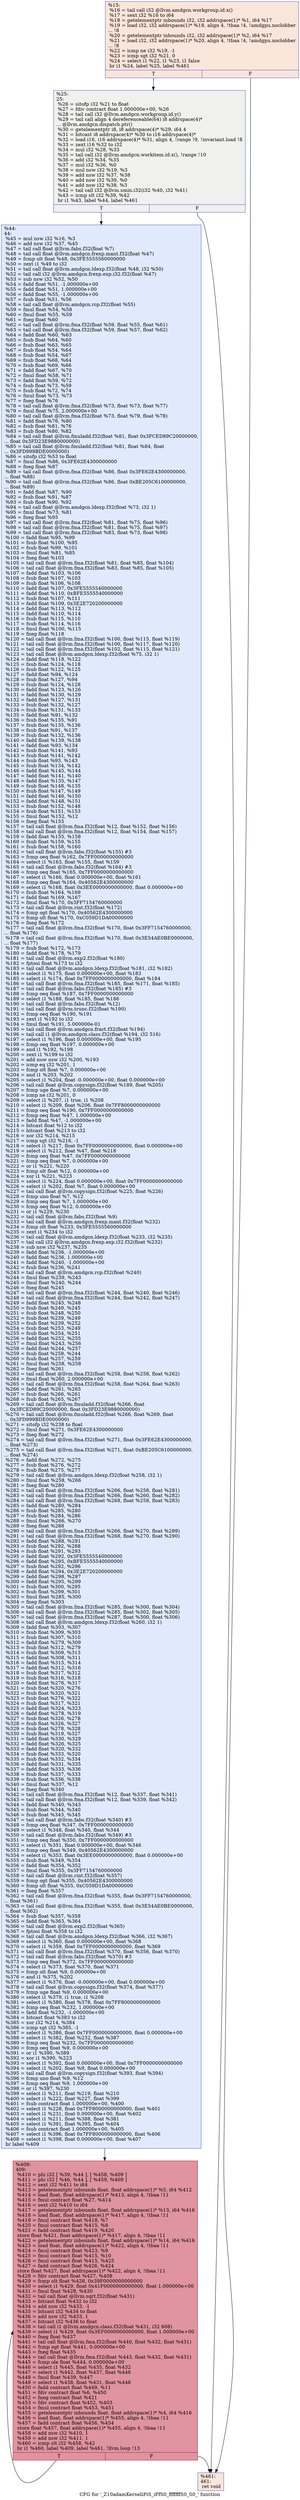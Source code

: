 digraph "CFG for '_Z10adamKerneliPiS_iPfS0_fffffffS0_S0_' function" {
	label="CFG for '_Z10adamKerneliPiS_iPfS0_fffffffS0_S0_' function";

	Node0x47399d0 [shape=record,color="#3d50c3ff", style=filled, fillcolor="#f4c5ad70",label="{%15:\l  %16 = tail call i32 @llvm.amdgcn.workgroup.id.x()\l  %17 = sext i32 %16 to i64\l  %18 = getelementptr inbounds i32, i32 addrspace(1)* %1, i64 %17\l  %19 = load i32, i32 addrspace(1)* %18, align 4, !tbaa !4, !amdgpu.noclobber\l... !8\l  %20 = getelementptr inbounds i32, i32 addrspace(1)* %2, i64 %17\l  %21 = load i32, i32 addrspace(1)* %20, align 4, !tbaa !4, !amdgpu.noclobber\l... !8\l  %22 = icmp ne i32 %19, -1\l  %23 = icmp sgt i32 %21, 0\l  %24 = select i1 %22, i1 %23, i1 false\l  br i1 %24, label %25, label %461\l|{<s0>T|<s1>F}}"];
	Node0x47399d0:s0 -> Node0x473cd50;
	Node0x47399d0:s1 -> Node0x473cde0;
	Node0x473cd50 [shape=record,color="#3d50c3ff", style=filled, fillcolor="#dedcdb70",label="{%25:\l25:                                               \l  %26 = sitofp i32 %21 to float\l  %27 = fdiv contract float 1.000000e+00, %26\l  %28 = tail call i32 @llvm.amdgcn.workgroup.id.y()\l  %29 = tail call align 4 dereferenceable(64) i8 addrspace(4)*\l... @llvm.amdgcn.dispatch.ptr()\l  %30 = getelementptr i8, i8 addrspace(4)* %29, i64 4\l  %31 = bitcast i8 addrspace(4)* %30 to i16 addrspace(4)*\l  %32 = load i16, i16 addrspace(4)* %31, align 4, !range !9, !invariant.load !8\l  %33 = zext i16 %32 to i32\l  %34 = mul i32 %28, %33\l  %35 = tail call i32 @llvm.amdgcn.workitem.id.x(), !range !10\l  %36 = add i32 %34, %35\l  %37 = mul i32 %36, %0\l  %38 = mul nsw i32 %19, %3\l  %39 = add nsw i32 %37, %38\l  %40 = add nsw i32 %39, %0\l  %41 = add nsw i32 %38, %3\l  %42 = tail call i32 @llvm.smin.i32(i32 %40, i32 %41)\l  %43 = icmp slt i32 %39, %42\l  br i1 %43, label %44, label %461\l|{<s0>T|<s1>F}}"];
	Node0x473cd50:s0 -> Node0x473ed30;
	Node0x473cd50:s1 -> Node0x473cde0;
	Node0x473ed30 [shape=record,color="#3d50c3ff", style=filled, fillcolor="#b9d0f970",label="{%44:\l44:                                               \l  %45 = mul nsw i32 %16, %3\l  %46 = add nsw i32 %37, %45\l  %47 = tail call float @llvm.fabs.f32(float %7)\l  %48 = tail call float @llvm.amdgcn.frexp.mant.f32(float %47)\l  %49 = fcmp olt float %48, 0x3FE5555560000000\l  %50 = zext i1 %49 to i32\l  %51 = tail call float @llvm.amdgcn.ldexp.f32(float %48, i32 %50)\l  %52 = tail call i32 @llvm.amdgcn.frexp.exp.i32.f32(float %47)\l  %53 = sub nsw i32 %52, %50\l  %54 = fadd float %51, -1.000000e+00\l  %55 = fadd float %51, 1.000000e+00\l  %56 = fadd float %55, -1.000000e+00\l  %57 = fsub float %51, %56\l  %58 = tail call float @llvm.amdgcn.rcp.f32(float %55)\l  %59 = fmul float %54, %58\l  %60 = fmul float %55, %59\l  %61 = fneg float %60\l  %62 = tail call float @llvm.fma.f32(float %59, float %55, float %61)\l  %63 = tail call float @llvm.fma.f32(float %59, float %57, float %62)\l  %64 = fadd float %60, %63\l  %65 = fsub float %64, %60\l  %66 = fsub float %63, %65\l  %67 = fsub float %54, %64\l  %68 = fsub float %54, %67\l  %69 = fsub float %68, %64\l  %70 = fsub float %69, %66\l  %71 = fadd float %67, %70\l  %72 = fmul float %58, %71\l  %73 = fadd float %59, %72\l  %74 = fsub float %73, %59\l  %75 = fsub float %72, %74\l  %76 = fmul float %73, %73\l  %77 = fneg float %76\l  %78 = tail call float @llvm.fma.f32(float %73, float %73, float %77)\l  %79 = fmul float %75, 2.000000e+00\l  %80 = tail call float @llvm.fma.f32(float %73, float %79, float %78)\l  %81 = fadd float %76, %80\l  %82 = fsub float %81, %76\l  %83 = fsub float %80, %82\l  %84 = tail call float @llvm.fmuladd.f32(float %81, float 0x3FCED89C20000000,\l... float 0x3FD23E9880000000)\l  %85 = tail call float @llvm.fmuladd.f32(float %81, float %84, float\l... 0x3FD999BDE0000000)\l  %86 = sitofp i32 %53 to float\l  %87 = fmul float %86, 0x3FE62E4300000000\l  %88 = fneg float %87\l  %89 = tail call float @llvm.fma.f32(float %86, float 0x3FE62E4300000000,\l... float %88)\l  %90 = tail call float @llvm.fma.f32(float %86, float 0xBE205C6100000000,\l... float %89)\l  %91 = fadd float %87, %90\l  %92 = fsub float %91, %87\l  %93 = fsub float %90, %92\l  %94 = tail call float @llvm.amdgcn.ldexp.f32(float %73, i32 1)\l  %95 = fmul float %73, %81\l  %96 = fneg float %95\l  %97 = tail call float @llvm.fma.f32(float %81, float %73, float %96)\l  %98 = tail call float @llvm.fma.f32(float %81, float %75, float %97)\l  %99 = tail call float @llvm.fma.f32(float %83, float %73, float %98)\l  %100 = fadd float %95, %99\l  %101 = fsub float %100, %95\l  %102 = fsub float %99, %101\l  %103 = fmul float %81, %85\l  %104 = fneg float %103\l  %105 = tail call float @llvm.fma.f32(float %81, float %85, float %104)\l  %106 = tail call float @llvm.fma.f32(float %83, float %85, float %105)\l  %107 = fadd float %103, %106\l  %108 = fsub float %107, %103\l  %109 = fsub float %106, %108\l  %110 = fadd float %107, 0x3FE5555540000000\l  %111 = fadd float %110, 0xBFE5555540000000\l  %112 = fsub float %107, %111\l  %113 = fadd float %109, 0x3E2E720200000000\l  %114 = fadd float %113, %112\l  %115 = fadd float %110, %114\l  %116 = fsub float %115, %110\l  %117 = fsub float %114, %116\l  %118 = fmul float %100, %115\l  %119 = fneg float %118\l  %120 = tail call float @llvm.fma.f32(float %100, float %115, float %119)\l  %121 = tail call float @llvm.fma.f32(float %100, float %117, float %120)\l  %122 = tail call float @llvm.fma.f32(float %102, float %115, float %121)\l  %123 = tail call float @llvm.amdgcn.ldexp.f32(float %75, i32 1)\l  %124 = fadd float %118, %122\l  %125 = fsub float %124, %118\l  %126 = fsub float %122, %125\l  %127 = fadd float %94, %124\l  %128 = fsub float %127, %94\l  %129 = fsub float %124, %128\l  %130 = fadd float %123, %126\l  %131 = fadd float %130, %129\l  %132 = fadd float %127, %131\l  %133 = fsub float %132, %127\l  %134 = fsub float %131, %133\l  %135 = fadd float %91, %132\l  %136 = fsub float %135, %91\l  %137 = fsub float %135, %136\l  %138 = fsub float %91, %137\l  %139 = fsub float %132, %136\l  %140 = fadd float %139, %138\l  %141 = fadd float %93, %134\l  %142 = fsub float %141, %93\l  %143 = fsub float %141, %142\l  %144 = fsub float %93, %143\l  %145 = fsub float %134, %142\l  %146 = fadd float %145, %144\l  %147 = fadd float %141, %140\l  %148 = fadd float %135, %147\l  %149 = fsub float %148, %135\l  %150 = fsub float %147, %149\l  %151 = fadd float %146, %150\l  %152 = fadd float %148, %151\l  %153 = fsub float %152, %148\l  %154 = fsub float %151, %153\l  %155 = fmul float %152, %12\l  %156 = fneg float %155\l  %157 = tail call float @llvm.fma.f32(float %12, float %152, float %156)\l  %158 = tail call float @llvm.fma.f32(float %12, float %154, float %157)\l  %159 = fadd float %155, %158\l  %160 = fsub float %159, %155\l  %161 = fsub float %158, %160\l  %162 = tail call float @llvm.fabs.f32(float %155) #3\l  %163 = fcmp oeq float %162, 0x7FF0000000000000\l  %164 = select i1 %163, float %155, float %159\l  %165 = tail call float @llvm.fabs.f32(float %164) #3\l  %166 = fcmp oeq float %165, 0x7FF0000000000000\l  %167 = select i1 %166, float 0.000000e+00, float %161\l  %168 = fcmp oeq float %164, 0x40562E4300000000\l  %169 = select i1 %168, float 0x3EE0000000000000, float 0.000000e+00\l  %170 = fsub float %164, %169\l  %171 = fadd float %169, %167\l  %172 = fmul float %170, 0x3FF7154760000000\l  %173 = tail call float @llvm.rint.f32(float %172)\l  %174 = fcmp ogt float %170, 0x40562E4300000000\l  %175 = fcmp olt float %170, 0xC059D1DA00000000\l  %176 = fneg float %172\l  %177 = tail call float @llvm.fma.f32(float %170, float 0x3FF7154760000000,\l... float %176)\l  %178 = tail call float @llvm.fma.f32(float %170, float 0x3E54AE0BE0000000,\l... float %177)\l  %179 = fsub float %172, %173\l  %180 = fadd float %178, %179\l  %181 = tail call float @llvm.exp2.f32(float %180)\l  %182 = fptosi float %173 to i32\l  %183 = tail call float @llvm.amdgcn.ldexp.f32(float %181, i32 %182)\l  %184 = select i1 %175, float 0.000000e+00, float %183\l  %185 = select i1 %174, float 0x7FF0000000000000, float %184\l  %186 = tail call float @llvm.fma.f32(float %185, float %171, float %185)\l  %187 = tail call float @llvm.fabs.f32(float %185) #3\l  %188 = fcmp oeq float %187, 0x7FF0000000000000\l  %189 = select i1 %188, float %185, float %186\l  %190 = tail call float @llvm.fabs.f32(float %12)\l  %191 = tail call float @llvm.trunc.f32(float %190)\l  %192 = fcmp oeq float %190, %191\l  %193 = zext i1 %192 to i32\l  %194 = fmul float %191, 5.000000e-01\l  %195 = tail call float @llvm.amdgcn.fract.f32(float %194)\l  %196 = tail call i1 @llvm.amdgcn.class.f32(float %194, i32 516)\l  %197 = select i1 %196, float 0.000000e+00, float %195\l  %198 = fcmp oeq float %197, 0.000000e+00\l  %199 = and i1 %192, %198\l  %200 = zext i1 %199 to i32\l  %201 = add nuw nsw i32 %200, %193\l  %202 = icmp eq i32 %201, 1\l  %203 = fcmp olt float %7, 0.000000e+00\l  %204 = and i1 %203, %202\l  %205 = select i1 %204, float -0.000000e+00, float 0.000000e+00\l  %206 = tail call float @llvm.copysign.f32(float %189, float %205)\l  %207 = fcmp uge float %7, 0.000000e+00\l  %208 = icmp ne i32 %201, 0\l  %209 = select i1 %207, i1 true, i1 %208\l  %210 = select i1 %209, float %206, float 0x7FF8000000000000\l  %211 = fcmp oeq float %190, 0x7FF0000000000000\l  %212 = fcmp oeq float %47, 1.000000e+00\l  %213 = fadd float %47, -1.000000e+00\l  %214 = bitcast float %12 to i32\l  %215 = bitcast float %213 to i32\l  %216 = xor i32 %214, %215\l  %217 = icmp sgt i32 %216, -1\l  %218 = select i1 %217, float 0x7FF0000000000000, float 0.000000e+00\l  %219 = select i1 %212, float %47, float %218\l  %220 = fcmp oeq float %47, 0x7FF0000000000000\l  %221 = fcmp oeq float %7, 0.000000e+00\l  %222 = or i1 %221, %220\l  %223 = fcmp olt float %12, 0.000000e+00\l  %224 = xor i1 %221, %223\l  %225 = select i1 %224, float 0.000000e+00, float 0x7FF0000000000000\l  %226 = select i1 %202, float %7, float 0.000000e+00\l  %227 = tail call float @llvm.copysign.f32(float %225, float %226)\l  %228 = fcmp uno float %7, %12\l  %229 = fcmp oeq float %7, 1.000000e+00\l  %230 = fcmp oeq float %12, 0.000000e+00\l  %231 = or i1 %229, %230\l  %232 = tail call float @llvm.fabs.f32(float %9)\l  %233 = tail call float @llvm.amdgcn.frexp.mant.f32(float %232)\l  %234 = fcmp olt float %233, 0x3FE5555560000000\l  %235 = zext i1 %234 to i32\l  %236 = tail call float @llvm.amdgcn.ldexp.f32(float %233, i32 %235)\l  %237 = tail call i32 @llvm.amdgcn.frexp.exp.i32.f32(float %232)\l  %238 = sub nsw i32 %237, %235\l  %239 = fadd float %236, -1.000000e+00\l  %240 = fadd float %236, 1.000000e+00\l  %241 = fadd float %240, -1.000000e+00\l  %242 = fsub float %236, %241\l  %243 = tail call float @llvm.amdgcn.rcp.f32(float %240)\l  %244 = fmul float %239, %243\l  %245 = fmul float %240, %244\l  %246 = fneg float %245\l  %247 = tail call float @llvm.fma.f32(float %244, float %240, float %246)\l  %248 = tail call float @llvm.fma.f32(float %244, float %242, float %247)\l  %249 = fadd float %245, %248\l  %250 = fsub float %249, %245\l  %251 = fsub float %248, %250\l  %252 = fsub float %239, %249\l  %253 = fsub float %239, %252\l  %254 = fsub float %253, %249\l  %255 = fsub float %254, %251\l  %256 = fadd float %252, %255\l  %257 = fmul float %243, %256\l  %258 = fadd float %244, %257\l  %259 = fsub float %258, %244\l  %260 = fsub float %257, %259\l  %261 = fmul float %258, %258\l  %262 = fneg float %261\l  %263 = tail call float @llvm.fma.f32(float %258, float %258, float %262)\l  %264 = fmul float %260, 2.000000e+00\l  %265 = tail call float @llvm.fma.f32(float %258, float %264, float %263)\l  %266 = fadd float %261, %265\l  %267 = fsub float %266, %261\l  %268 = fsub float %265, %267\l  %269 = tail call float @llvm.fmuladd.f32(float %266, float\l... 0x3FCED89C20000000, float 0x3FD23E9880000000)\l  %270 = tail call float @llvm.fmuladd.f32(float %266, float %269, float\l... 0x3FD999BDE0000000)\l  %271 = sitofp i32 %238 to float\l  %272 = fmul float %271, 0x3FE62E4300000000\l  %273 = fneg float %272\l  %274 = tail call float @llvm.fma.f32(float %271, float 0x3FE62E4300000000,\l... float %273)\l  %275 = tail call float @llvm.fma.f32(float %271, float 0xBE205C6100000000,\l... float %274)\l  %276 = fadd float %272, %275\l  %277 = fsub float %276, %272\l  %278 = fsub float %275, %277\l  %279 = tail call float @llvm.amdgcn.ldexp.f32(float %258, i32 1)\l  %280 = fmul float %258, %266\l  %281 = fneg float %280\l  %282 = tail call float @llvm.fma.f32(float %266, float %258, float %281)\l  %283 = tail call float @llvm.fma.f32(float %266, float %260, float %282)\l  %284 = tail call float @llvm.fma.f32(float %268, float %258, float %283)\l  %285 = fadd float %280, %284\l  %286 = fsub float %285, %280\l  %287 = fsub float %284, %286\l  %288 = fmul float %266, %270\l  %289 = fneg float %288\l  %290 = tail call float @llvm.fma.f32(float %266, float %270, float %289)\l  %291 = tail call float @llvm.fma.f32(float %268, float %270, float %290)\l  %292 = fadd float %288, %291\l  %293 = fsub float %292, %288\l  %294 = fsub float %291, %293\l  %295 = fadd float %292, 0x3FE5555540000000\l  %296 = fadd float %295, 0xBFE5555540000000\l  %297 = fsub float %292, %296\l  %298 = fadd float %294, 0x3E2E720200000000\l  %299 = fadd float %298, %297\l  %300 = fadd float %295, %299\l  %301 = fsub float %300, %295\l  %302 = fsub float %299, %301\l  %303 = fmul float %285, %300\l  %304 = fneg float %303\l  %305 = tail call float @llvm.fma.f32(float %285, float %300, float %304)\l  %306 = tail call float @llvm.fma.f32(float %285, float %302, float %305)\l  %307 = tail call float @llvm.fma.f32(float %287, float %300, float %306)\l  %308 = tail call float @llvm.amdgcn.ldexp.f32(float %260, i32 1)\l  %309 = fadd float %303, %307\l  %310 = fsub float %309, %303\l  %311 = fsub float %307, %310\l  %312 = fadd float %279, %309\l  %313 = fsub float %312, %279\l  %314 = fsub float %309, %313\l  %315 = fadd float %308, %311\l  %316 = fadd float %315, %314\l  %317 = fadd float %312, %316\l  %318 = fsub float %317, %312\l  %319 = fsub float %316, %318\l  %320 = fadd float %276, %317\l  %321 = fsub float %320, %276\l  %322 = fsub float %320, %321\l  %323 = fsub float %276, %322\l  %324 = fsub float %317, %321\l  %325 = fadd float %324, %323\l  %326 = fadd float %278, %319\l  %327 = fsub float %326, %278\l  %328 = fsub float %326, %327\l  %329 = fsub float %278, %328\l  %330 = fsub float %319, %327\l  %331 = fadd float %330, %329\l  %332 = fadd float %326, %325\l  %333 = fadd float %320, %332\l  %334 = fsub float %333, %320\l  %335 = fsub float %332, %334\l  %336 = fadd float %331, %335\l  %337 = fadd float %333, %336\l  %338 = fsub float %337, %333\l  %339 = fsub float %336, %338\l  %340 = fmul float %337, %12\l  %341 = fneg float %340\l  %342 = tail call float @llvm.fma.f32(float %12, float %337, float %341)\l  %343 = tail call float @llvm.fma.f32(float %12, float %339, float %342)\l  %344 = fadd float %340, %343\l  %345 = fsub float %344, %340\l  %346 = fsub float %343, %345\l  %347 = tail call float @llvm.fabs.f32(float %340) #3\l  %348 = fcmp oeq float %347, 0x7FF0000000000000\l  %349 = select i1 %348, float %340, float %344\l  %350 = tail call float @llvm.fabs.f32(float %349) #3\l  %351 = fcmp oeq float %350, 0x7FF0000000000000\l  %352 = select i1 %351, float 0.000000e+00, float %346\l  %353 = fcmp oeq float %349, 0x40562E4300000000\l  %354 = select i1 %353, float 0x3EE0000000000000, float 0.000000e+00\l  %355 = fsub float %349, %354\l  %356 = fadd float %354, %352\l  %357 = fmul float %355, 0x3FF7154760000000\l  %358 = tail call float @llvm.rint.f32(float %357)\l  %359 = fcmp ogt float %355, 0x40562E4300000000\l  %360 = fcmp olt float %355, 0xC059D1DA00000000\l  %361 = fneg float %357\l  %362 = tail call float @llvm.fma.f32(float %355, float 0x3FF7154760000000,\l... float %361)\l  %363 = tail call float @llvm.fma.f32(float %355, float 0x3E54AE0BE0000000,\l... float %362)\l  %364 = fsub float %357, %358\l  %365 = fadd float %363, %364\l  %366 = tail call float @llvm.exp2.f32(float %365)\l  %367 = fptosi float %358 to i32\l  %368 = tail call float @llvm.amdgcn.ldexp.f32(float %366, i32 %367)\l  %369 = select i1 %360, float 0.000000e+00, float %368\l  %370 = select i1 %359, float 0x7FF0000000000000, float %369\l  %371 = tail call float @llvm.fma.f32(float %370, float %356, float %370)\l  %372 = tail call float @llvm.fabs.f32(float %370) #3\l  %373 = fcmp oeq float %372, 0x7FF0000000000000\l  %374 = select i1 %373, float %370, float %371\l  %375 = fcmp olt float %9, 0.000000e+00\l  %376 = and i1 %375, %202\l  %377 = select i1 %376, float -0.000000e+00, float 0.000000e+00\l  %378 = tail call float @llvm.copysign.f32(float %374, float %377)\l  %379 = fcmp uge float %9, 0.000000e+00\l  %380 = select i1 %379, i1 true, i1 %208\l  %381 = select i1 %380, float %378, float 0x7FF8000000000000\l  %382 = fcmp oeq float %232, 1.000000e+00\l  %383 = fadd float %232, -1.000000e+00\l  %384 = bitcast float %383 to i32\l  %385 = xor i32 %214, %384\l  %386 = icmp sgt i32 %385, -1\l  %387 = select i1 %386, float 0x7FF0000000000000, float 0.000000e+00\l  %388 = select i1 %382, float %232, float %387\l  %389 = fcmp oeq float %232, 0x7FF0000000000000\l  %390 = fcmp oeq float %9, 0.000000e+00\l  %391 = or i1 %390, %389\l  %392 = xor i1 %390, %223\l  %393 = select i1 %392, float 0.000000e+00, float 0x7FF0000000000000\l  %394 = select i1 %202, float %9, float 0.000000e+00\l  %395 = tail call float @llvm.copysign.f32(float %393, float %394)\l  %396 = fcmp uno float %9, %12\l  %397 = fcmp oeq float %9, 1.000000e+00\l  %398 = or i1 %397, %230\l  %399 = select i1 %211, float %219, float %210\l  %400 = select i1 %222, float %227, float %399\l  %401 = fsub contract float 1.000000e+00, %400\l  %402 = select i1 %228, float 0x7FF8000000000000, float %401\l  %403 = select i1 %231, float 0.000000e+00, float %402\l  %404 = select i1 %211, float %388, float %381\l  %405 = select i1 %391, float %395, float %404\l  %406 = fsub contract float 1.000000e+00, %405\l  %407 = select i1 %396, float 0x7FF8000000000000, float %406\l  %408 = select i1 %398, float 0.000000e+00, float %407\l  br label %409\l}"];
	Node0x473ed30 -> Node0x4750a60;
	Node0x4750a60 [shape=record,color="#b70d28ff", style=filled, fillcolor="#b70d2870",label="{%409:\l409:                                              \l  %410 = phi i32 [ %39, %44 ], [ %458, %409 ]\l  %411 = phi i32 [ %46, %44 ], [ %459, %409 ]\l  %412 = sext i32 %411 to i64\l  %413 = getelementptr inbounds float, float addrspace(1)* %5, i64 %412\l  %414 = load float, float addrspace(1)* %413, align 4, !tbaa !11\l  %415 = fmul contract float %27, %414\l  %416 = sext i32 %410 to i64\l  %417 = getelementptr inbounds float, float addrspace(1)* %13, i64 %416\l  %418 = load float, float addrspace(1)* %417, align 4, !tbaa !11\l  %419 = fmul contract float %418, %7\l  %420 = fmul contract float %415, %8\l  %421 = fadd contract float %419, %420\l  store float %421, float addrspace(1)* %417, align 4, !tbaa !11\l  %422 = getelementptr inbounds float, float addrspace(1)* %14, i64 %416\l  %423 = load float, float addrspace(1)* %422, align 4, !tbaa !11\l  %424 = fmul contract float %423, %9\l  %425 = fmul contract float %415, %10\l  %426 = fmul contract float %415, %425\l  %427 = fadd contract float %426, %424\l  store float %427, float addrspace(1)* %422, align 4, !tbaa !11\l  %428 = fdiv contract float %427, %408\l  %429 = fcmp olt float %428, 0x39F0000000000000\l  %430 = select i1 %429, float 0x41F0000000000000, float 1.000000e+00\l  %431 = fmul float %428, %430\l  %432 = tail call float @llvm.sqrt.f32(float %431)\l  %433 = bitcast float %432 to i32\l  %434 = add nsw i32 %433, -1\l  %435 = bitcast i32 %434 to float\l  %436 = add nsw i32 %433, 1\l  %437 = bitcast i32 %436 to float\l  %438 = tail call i1 @llvm.amdgcn.class.f32(float %431, i32 608)\l  %439 = select i1 %429, float 0x3EF0000000000000, float 1.000000e+00\l  %440 = fneg float %437\l  %441 = tail call float @llvm.fma.f32(float %440, float %432, float %431)\l  %442 = fcmp ogt float %441, 0.000000e+00\l  %443 = fneg float %435\l  %444 = tail call float @llvm.fma.f32(float %443, float %432, float %431)\l  %445 = fcmp ole float %444, 0.000000e+00\l  %446 = select i1 %445, float %435, float %432\l  %447 = select i1 %442, float %437, float %446\l  %448 = fmul float %439, %447\l  %449 = select i1 %438, float %431, float %448\l  %450 = fadd contract float %449, %11\l  %451 = fdiv contract float %6, %450\l  %452 = fneg contract float %421\l  %453 = fdiv contract float %452, %403\l  %454 = fmul contract float %453, %451\l  %455 = getelementptr inbounds float, float addrspace(1)* %4, i64 %416\l  %456 = load float, float addrspace(1)* %455, align 4, !tbaa !11\l  %457 = fadd contract float %456, %454\l  store float %457, float addrspace(1)* %455, align 4, !tbaa !11\l  %458 = add nsw i32 %410, 1\l  %459 = add nsw i32 %411, 1\l  %460 = icmp slt i32 %458, %42\l  br i1 %460, label %409, label %461, !llvm.loop !13\l|{<s0>T|<s1>F}}"];
	Node0x4750a60:s0 -> Node0x4750a60;
	Node0x4750a60:s1 -> Node0x473cde0;
	Node0x473cde0 [shape=record,color="#3d50c3ff", style=filled, fillcolor="#f4c5ad70",label="{%461:\l461:                                              \l  ret void\l}"];
}
